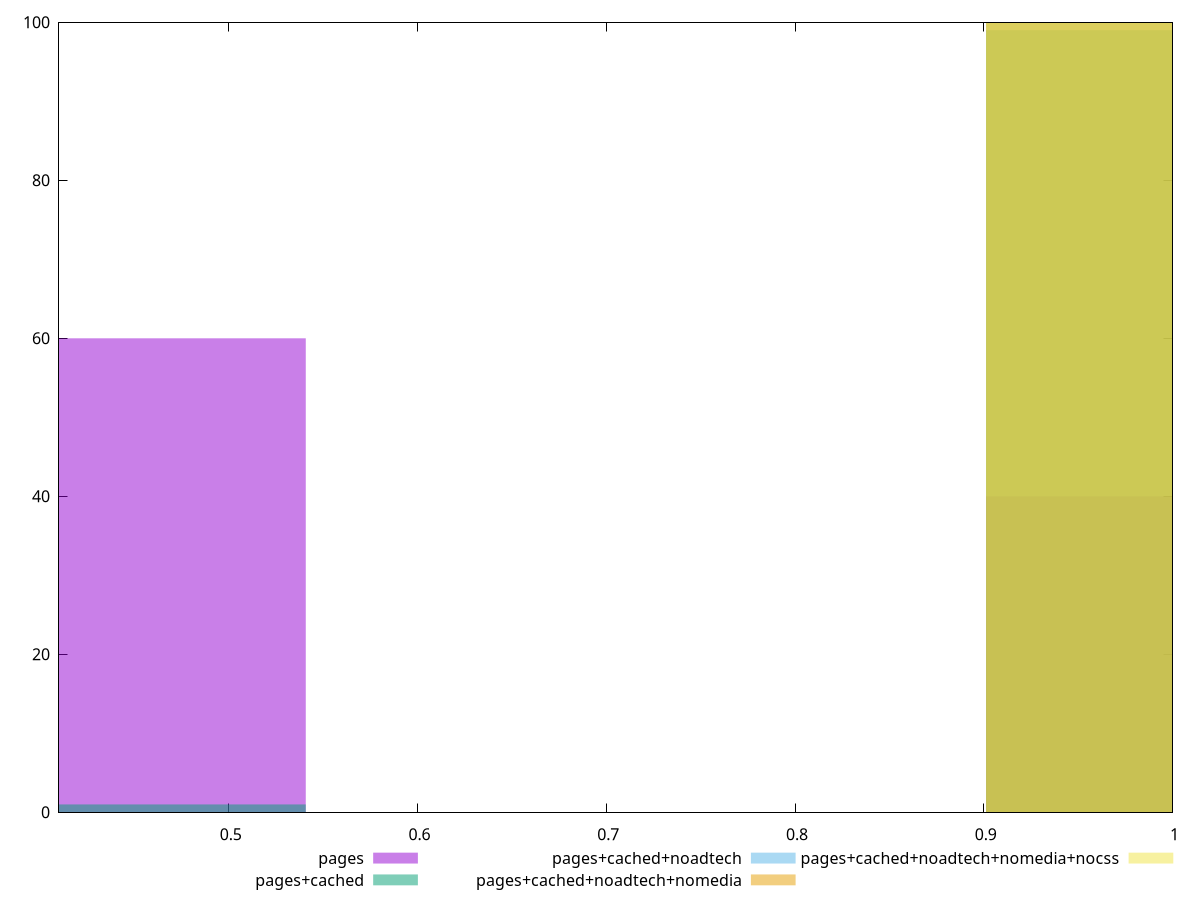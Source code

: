 reset

$pages <<EOF
0.3605006812964812 60
1.0815020438894436 40
EOF

$pagesCached <<EOF
0.3605006812964812 1
1.0815020438894436 99
EOF

$pagesCachedNoadtech <<EOF
1.0815020438894436 100
EOF

$pagesCachedNoadtechNomedia <<EOF
1.0815020438894436 100
EOF

$pagesCachedNoadtechNomediaNocss <<EOF
1.0815020438894436 100
EOF

set key outside below
set boxwidth 0.3605006812964812
set xrange [0.41:1]
set yrange [0:100]
set trange [0:100]
set style fill transparent solid 0.5 noborder
set terminal svg size 640, 530 enhanced background rgb 'white'
set output "report_00025_2021-02-22T21:38:55.199Z/offscreen-images/comparison/histogram/all_score.svg"

plot $pages title "pages" with boxes, \
     $pagesCached title "pages+cached" with boxes, \
     $pagesCachedNoadtech title "pages+cached+noadtech" with boxes, \
     $pagesCachedNoadtechNomedia title "pages+cached+noadtech+nomedia" with boxes, \
     $pagesCachedNoadtechNomediaNocss title "pages+cached+noadtech+nomedia+nocss" with boxes

reset
